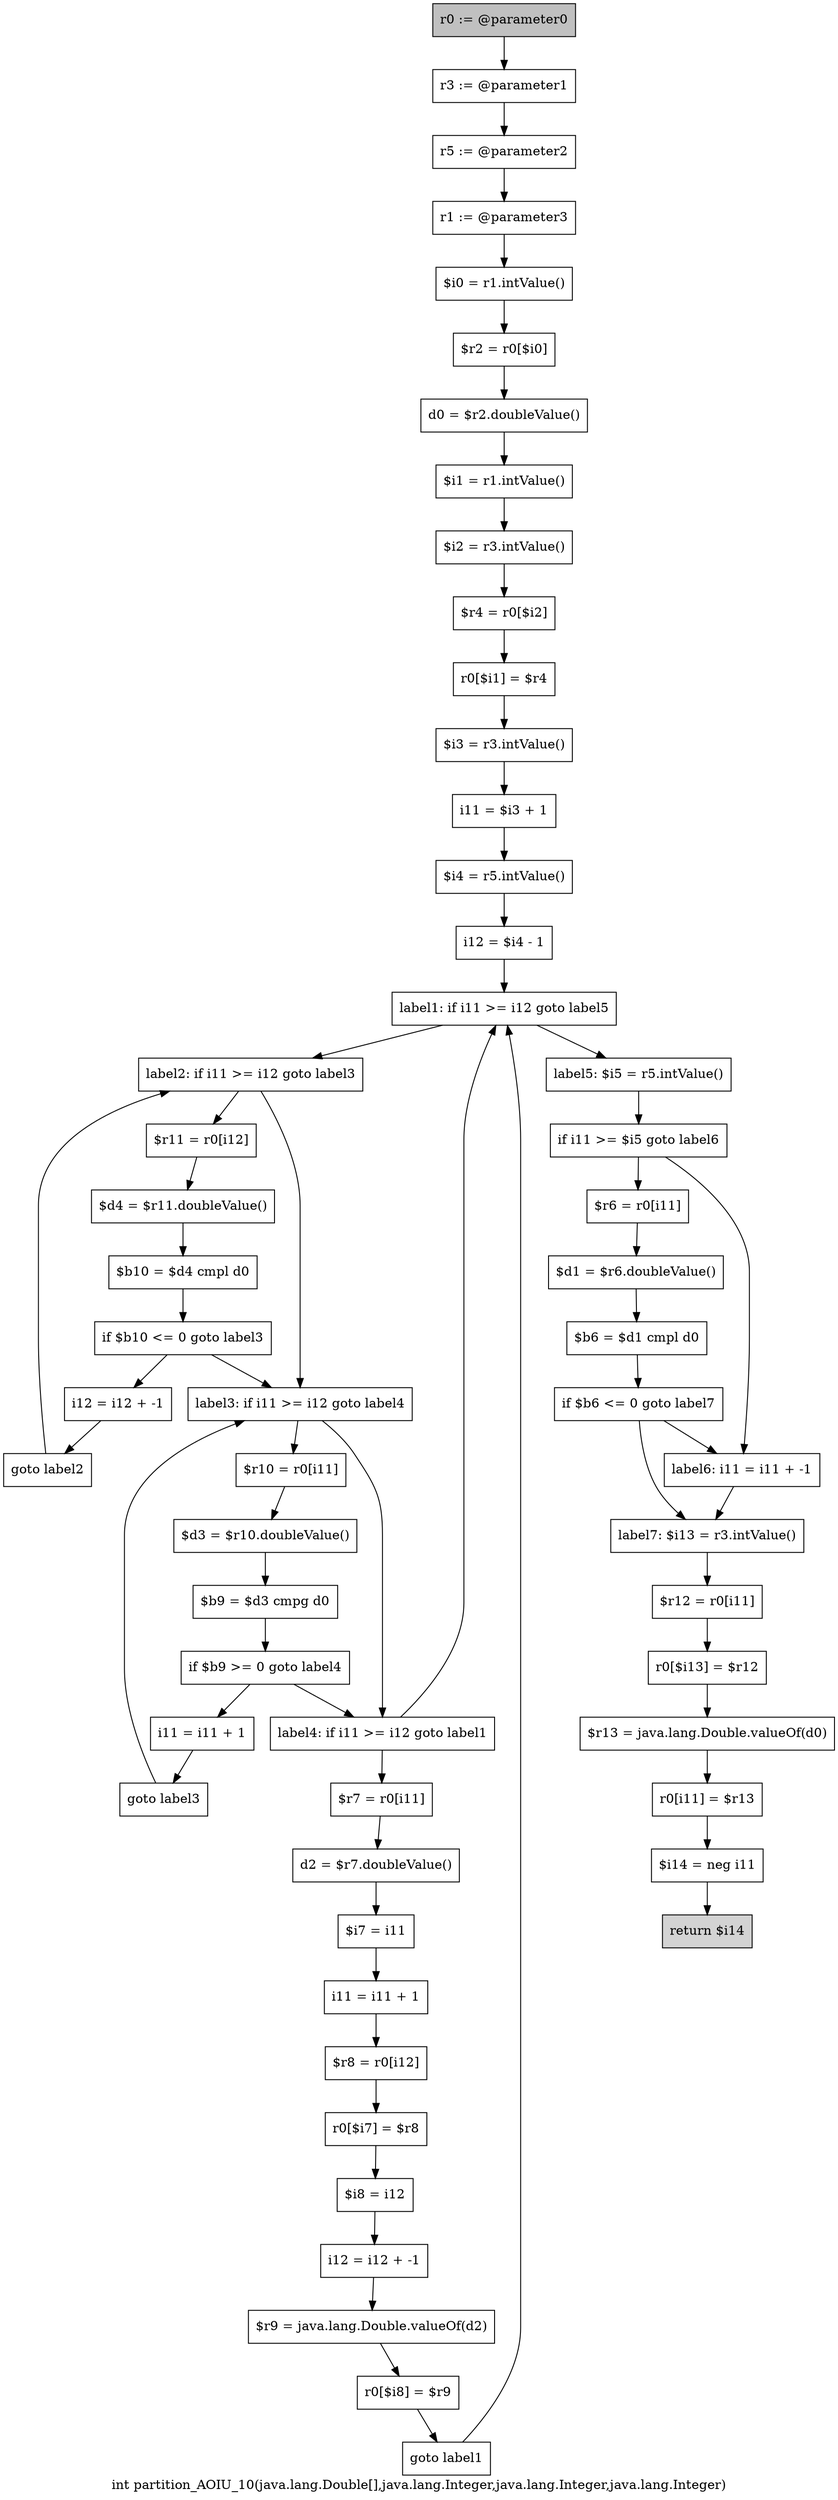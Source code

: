 digraph "int partition_AOIU_10(java.lang.Double[],java.lang.Integer,java.lang.Integer,java.lang.Integer)" {
    label="int partition_AOIU_10(java.lang.Double[],java.lang.Integer,java.lang.Integer,java.lang.Integer)";
    node [shape=box];
    "0" [style=filled,fillcolor=gray,label="r0 := @parameter0",];
    "1" [label="r3 := @parameter1",];
    "0"->"1";
    "2" [label="r5 := @parameter2",];
    "1"->"2";
    "3" [label="r1 := @parameter3",];
    "2"->"3";
    "4" [label="$i0 = r1.intValue()",];
    "3"->"4";
    "5" [label="$r2 = r0[$i0]",];
    "4"->"5";
    "6" [label="d0 = $r2.doubleValue()",];
    "5"->"6";
    "7" [label="$i1 = r1.intValue()",];
    "6"->"7";
    "8" [label="$i2 = r3.intValue()",];
    "7"->"8";
    "9" [label="$r4 = r0[$i2]",];
    "8"->"9";
    "10" [label="r0[$i1] = $r4",];
    "9"->"10";
    "11" [label="$i3 = r3.intValue()",];
    "10"->"11";
    "12" [label="i11 = $i3 + 1",];
    "11"->"12";
    "13" [label="$i4 = r5.intValue()",];
    "12"->"13";
    "14" [label="i12 = $i4 - 1",];
    "13"->"14";
    "15" [label="label1: if i11 >= i12 goto label5",];
    "14"->"15";
    "16" [label="label2: if i11 >= i12 goto label3",];
    "15"->"16";
    "42" [label="label5: $i5 = r5.intValue()",];
    "15"->"42";
    "17" [label="$r11 = r0[i12]",];
    "16"->"17";
    "23" [label="label3: if i11 >= i12 goto label4",];
    "16"->"23";
    "18" [label="$d4 = $r11.doubleValue()",];
    "17"->"18";
    "19" [label="$b10 = $d4 cmpl d0",];
    "18"->"19";
    "20" [label="if $b10 <= 0 goto label3",];
    "19"->"20";
    "21" [label="i12 = i12 + -1",];
    "20"->"21";
    "20"->"23";
    "22" [label="goto label2",];
    "21"->"22";
    "22"->"16";
    "24" [label="$r10 = r0[i11]",];
    "23"->"24";
    "30" [label="label4: if i11 >= i12 goto label1",];
    "23"->"30";
    "25" [label="$d3 = $r10.doubleValue()",];
    "24"->"25";
    "26" [label="$b9 = $d3 cmpg d0",];
    "25"->"26";
    "27" [label="if $b9 >= 0 goto label4",];
    "26"->"27";
    "28" [label="i11 = i11 + 1",];
    "27"->"28";
    "27"->"30";
    "29" [label="goto label3",];
    "28"->"29";
    "29"->"23";
    "30"->"15";
    "31" [label="$r7 = r0[i11]",];
    "30"->"31";
    "32" [label="d2 = $r7.doubleValue()",];
    "31"->"32";
    "33" [label="$i7 = i11",];
    "32"->"33";
    "34" [label="i11 = i11 + 1",];
    "33"->"34";
    "35" [label="$r8 = r0[i12]",];
    "34"->"35";
    "36" [label="r0[$i7] = $r8",];
    "35"->"36";
    "37" [label="$i8 = i12",];
    "36"->"37";
    "38" [label="i12 = i12 + -1",];
    "37"->"38";
    "39" [label="$r9 = java.lang.Double.valueOf(d2)",];
    "38"->"39";
    "40" [label="r0[$i8] = $r9",];
    "39"->"40";
    "41" [label="goto label1",];
    "40"->"41";
    "41"->"15";
    "43" [label="if i11 >= $i5 goto label6",];
    "42"->"43";
    "44" [label="$r6 = r0[i11]",];
    "43"->"44";
    "48" [label="label6: i11 = i11 + -1",];
    "43"->"48";
    "45" [label="$d1 = $r6.doubleValue()",];
    "44"->"45";
    "46" [label="$b6 = $d1 cmpl d0",];
    "45"->"46";
    "47" [label="if $b6 <= 0 goto label7",];
    "46"->"47";
    "47"->"48";
    "49" [label="label7: $i13 = r3.intValue()",];
    "47"->"49";
    "48"->"49";
    "50" [label="$r12 = r0[i11]",];
    "49"->"50";
    "51" [label="r0[$i13] = $r12",];
    "50"->"51";
    "52" [label="$r13 = java.lang.Double.valueOf(d0)",];
    "51"->"52";
    "53" [label="r0[i11] = $r13",];
    "52"->"53";
    "54" [label="$i14 = neg i11",];
    "53"->"54";
    "55" [style=filled,fillcolor=lightgray,label="return $i14",];
    "54"->"55";
}
